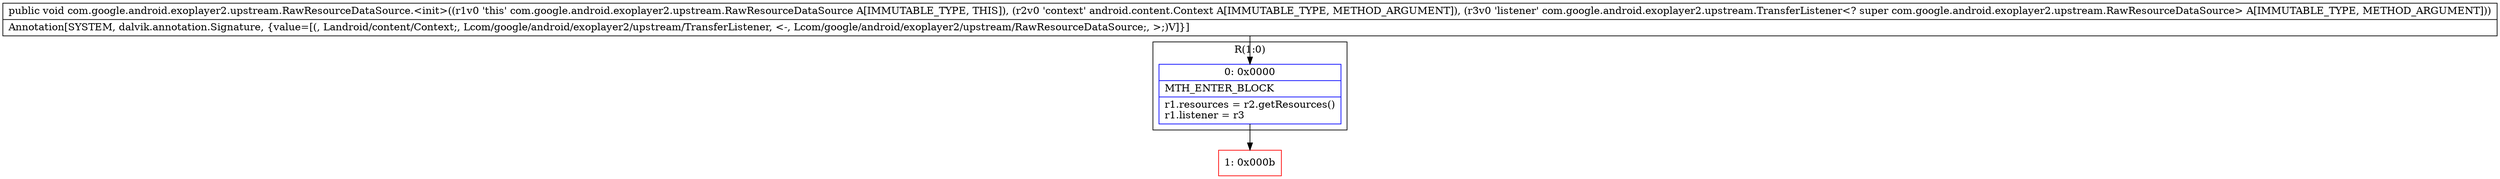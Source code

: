 digraph "CFG forcom.google.android.exoplayer2.upstream.RawResourceDataSource.\<init\>(Landroid\/content\/Context;Lcom\/google\/android\/exoplayer2\/upstream\/TransferListener;)V" {
subgraph cluster_Region_1277532160 {
label = "R(1:0)";
node [shape=record,color=blue];
Node_0 [shape=record,label="{0\:\ 0x0000|MTH_ENTER_BLOCK\l|r1.resources = r2.getResources()\lr1.listener = r3\l}"];
}
Node_1 [shape=record,color=red,label="{1\:\ 0x000b}"];
MethodNode[shape=record,label="{public void com.google.android.exoplayer2.upstream.RawResourceDataSource.\<init\>((r1v0 'this' com.google.android.exoplayer2.upstream.RawResourceDataSource A[IMMUTABLE_TYPE, THIS]), (r2v0 'context' android.content.Context A[IMMUTABLE_TYPE, METHOD_ARGUMENT]), (r3v0 'listener' com.google.android.exoplayer2.upstream.TransferListener\<? super com.google.android.exoplayer2.upstream.RawResourceDataSource\> A[IMMUTABLE_TYPE, METHOD_ARGUMENT]))  | Annotation[SYSTEM, dalvik.annotation.Signature, \{value=[(, Landroid\/content\/Context;, Lcom\/google\/android\/exoplayer2\/upstream\/TransferListener, \<\-, Lcom\/google\/android\/exoplayer2\/upstream\/RawResourceDataSource;, \>;)V]\}]\l}"];
MethodNode -> Node_0;
Node_0 -> Node_1;
}

